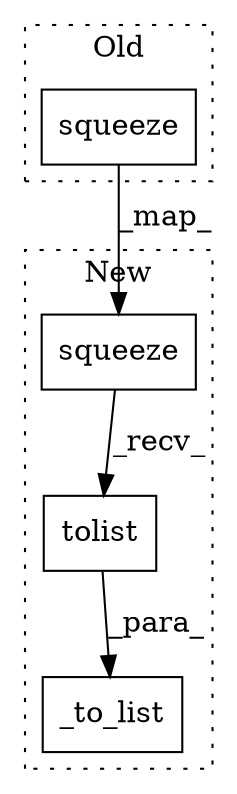 digraph G {
subgraph cluster0 {
1 [label="squeeze" a="32" s="3936,3950" l="8,1" shape="box"];
label = "Old";
style="dotted";
}
subgraph cluster1 {
2 [label="squeeze" a="32" s="4458,4472" l="8,1" shape="box"];
3 [label="_to_list" a="32" s="4443,4482" l="9,1" shape="box"];
4 [label="tolist" a="32" s="4474" l="8" shape="box"];
label = "New";
style="dotted";
}
1 -> 2 [label="_map_"];
2 -> 4 [label="_recv_"];
4 -> 3 [label="_para_"];
}